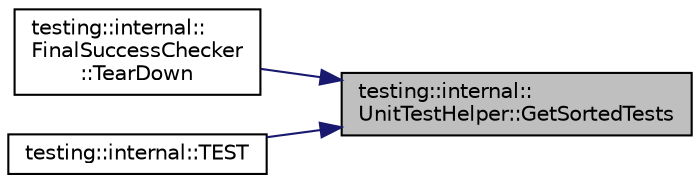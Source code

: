digraph "testing::internal::UnitTestHelper::GetSortedTests"
{
 // LATEX_PDF_SIZE
  bgcolor="transparent";
  edge [fontname="Helvetica",fontsize="10",labelfontname="Helvetica",labelfontsize="10"];
  node [fontname="Helvetica",fontsize="10",shape=record];
  rankdir="RL";
  Node1 [label="testing::internal::\lUnitTestHelper::GetSortedTests",height=0.2,width=0.4,color="black", fillcolor="grey75", style="filled", fontcolor="black",tooltip=" "];
  Node1 -> Node2 [dir="back",color="midnightblue",fontsize="10",style="solid",fontname="Helvetica"];
  Node2 [label="testing::internal::\lFinalSuccessChecker\l::TearDown",height=0.2,width=0.4,color="black",URL="$classtesting_1_1internal_1_1FinalSuccessChecker.html#a15ba1169b52bbf73a3ccea0c9f55cefd",tooltip=" "];
  Node1 -> Node3 [dir="back",color="midnightblue",fontsize="10",style="solid",fontname="Helvetica"];
  Node3 [label="testing::internal::TEST",height=0.2,width=0.4,color="black",URL="$namespacetesting_1_1internal.html#a1aef4ac7102e97f0941178e0ecf5c776",tooltip=" "];
}
